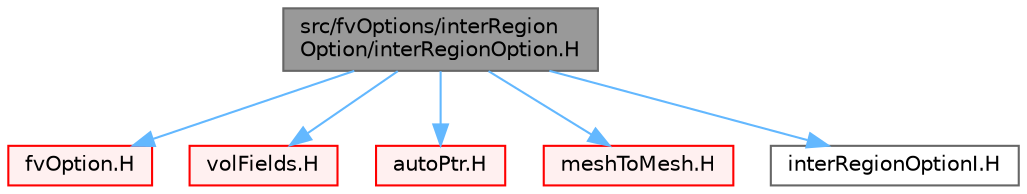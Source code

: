 digraph "src/fvOptions/interRegionOption/interRegionOption.H"
{
 // LATEX_PDF_SIZE
  bgcolor="transparent";
  edge [fontname=Helvetica,fontsize=10,labelfontname=Helvetica,labelfontsize=10];
  node [fontname=Helvetica,fontsize=10,shape=box,height=0.2,width=0.4];
  Node1 [id="Node000001",label="src/fvOptions/interRegion\lOption/interRegionOption.H",height=0.2,width=0.4,color="gray40", fillcolor="grey60", style="filled", fontcolor="black",tooltip=" "];
  Node1 -> Node2 [id="edge1_Node000001_Node000002",color="steelblue1",style="solid",tooltip=" "];
  Node2 [id="Node000002",label="fvOption.H",height=0.2,width=0.4,color="red", fillcolor="#FFF0F0", style="filled",URL="$fvOption_8H.html",tooltip=" "];
  Node1 -> Node164 [id="edge2_Node000001_Node000164",color="steelblue1",style="solid",tooltip=" "];
  Node164 [id="Node000164",label="volFields.H",height=0.2,width=0.4,color="red", fillcolor="#FFF0F0", style="filled",URL="$volFields_8H.html",tooltip=" "];
  Node1 -> Node102 [id="edge3_Node000001_Node000102",color="steelblue1",style="solid",tooltip=" "];
  Node102 [id="Node000102",label="autoPtr.H",height=0.2,width=0.4,color="red", fillcolor="#FFF0F0", style="filled",URL="$autoPtr_8H.html",tooltip=" "];
  Node1 -> Node382 [id="edge4_Node000001_Node000382",color="steelblue1",style="solid",tooltip=" "];
  Node382 [id="Node000382",label="meshToMesh.H",height=0.2,width=0.4,color="red", fillcolor="#FFF0F0", style="filled",URL="$meshToMesh_8H.html",tooltip=" "];
  Node1 -> Node427 [id="edge5_Node000001_Node000427",color="steelblue1",style="solid",tooltip=" "];
  Node427 [id="Node000427",label="interRegionOptionI.H",height=0.2,width=0.4,color="grey40", fillcolor="white", style="filled",URL="$interRegionOptionI_8H.html",tooltip=" "];
}
